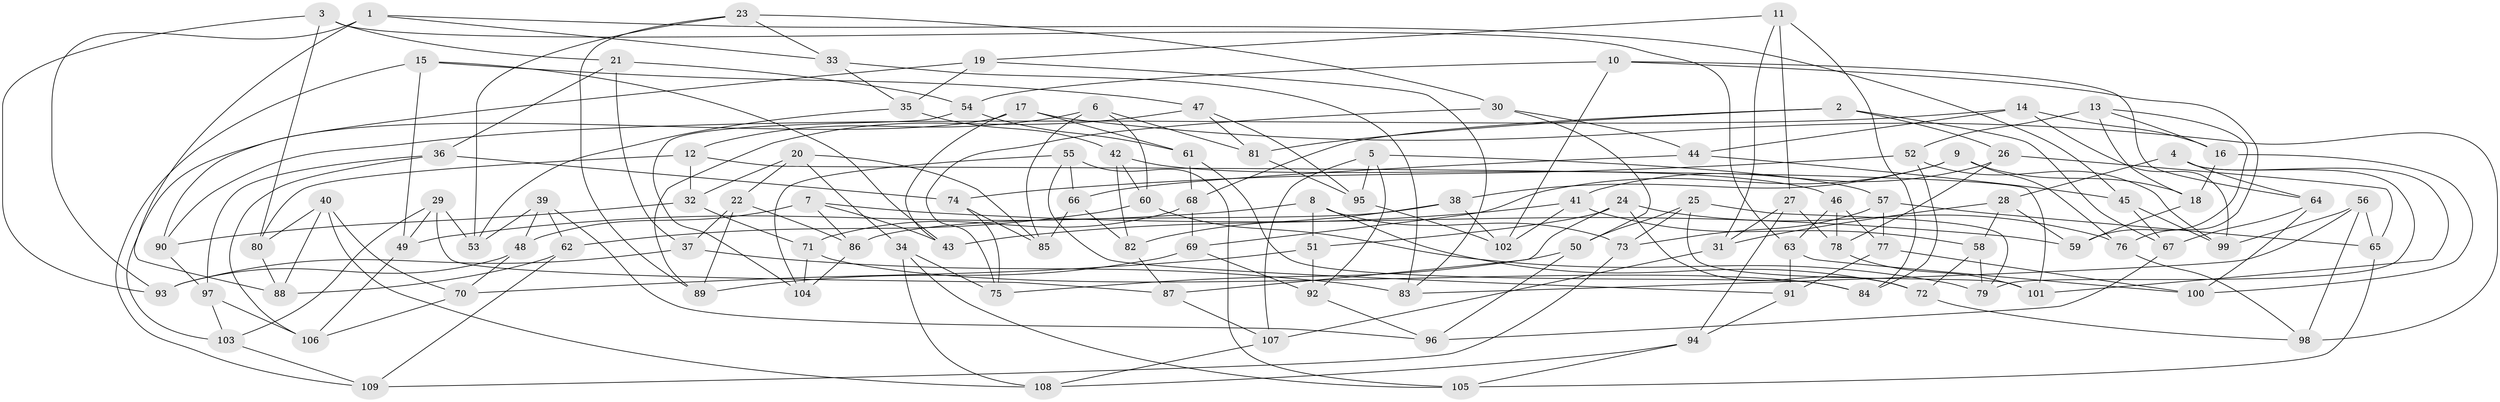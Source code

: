 // coarse degree distribution, {3: 0.14814814814814814, 4: 0.4444444444444444, 5: 0.2037037037037037, 8: 0.07407407407407407, 6: 0.05555555555555555, 12: 0.018518518518518517, 15: 0.018518518518518517, 7: 0.018518518518518517, 9: 0.018518518518518517}
// Generated by graph-tools (version 1.1) at 2025/03/03/04/25 22:03:10]
// undirected, 109 vertices, 218 edges
graph export_dot {
graph [start="1"]
  node [color=gray90,style=filled];
  1;
  2;
  3;
  4;
  5;
  6;
  7;
  8;
  9;
  10;
  11;
  12;
  13;
  14;
  15;
  16;
  17;
  18;
  19;
  20;
  21;
  22;
  23;
  24;
  25;
  26;
  27;
  28;
  29;
  30;
  31;
  32;
  33;
  34;
  35;
  36;
  37;
  38;
  39;
  40;
  41;
  42;
  43;
  44;
  45;
  46;
  47;
  48;
  49;
  50;
  51;
  52;
  53;
  54;
  55;
  56;
  57;
  58;
  59;
  60;
  61;
  62;
  63;
  64;
  65;
  66;
  67;
  68;
  69;
  70;
  71;
  72;
  73;
  74;
  75;
  76;
  77;
  78;
  79;
  80;
  81;
  82;
  83;
  84;
  85;
  86;
  87;
  88;
  89;
  90;
  91;
  92;
  93;
  94;
  95;
  96;
  97;
  98;
  99;
  100;
  101;
  102;
  103;
  104;
  105;
  106;
  107;
  108;
  109;
  1 -- 93;
  1 -- 45;
  1 -- 88;
  1 -- 33;
  2 -- 81;
  2 -- 26;
  2 -- 67;
  2 -- 68;
  3 -- 80;
  3 -- 63;
  3 -- 93;
  3 -- 21;
  4 -- 79;
  4 -- 28;
  4 -- 64;
  4 -- 101;
  5 -- 57;
  5 -- 92;
  5 -- 95;
  5 -- 107;
  6 -- 12;
  6 -- 85;
  6 -- 60;
  6 -- 81;
  7 -- 43;
  7 -- 59;
  7 -- 48;
  7 -- 86;
  8 -- 51;
  8 -- 49;
  8 -- 72;
  8 -- 73;
  9 -- 69;
  9 -- 38;
  9 -- 76;
  9 -- 18;
  10 -- 54;
  10 -- 64;
  10 -- 102;
  10 -- 76;
  11 -- 27;
  11 -- 19;
  11 -- 31;
  11 -- 84;
  12 -- 80;
  12 -- 32;
  12 -- 101;
  13 -- 18;
  13 -- 52;
  13 -- 16;
  13 -- 59;
  14 -- 44;
  14 -- 16;
  14 -- 99;
  14 -- 90;
  15 -- 47;
  15 -- 43;
  15 -- 109;
  15 -- 49;
  16 -- 100;
  16 -- 18;
  17 -- 61;
  17 -- 103;
  17 -- 98;
  17 -- 43;
  18 -- 59;
  19 -- 83;
  19 -- 35;
  19 -- 90;
  20 -- 32;
  20 -- 22;
  20 -- 34;
  20 -- 85;
  21 -- 36;
  21 -- 37;
  21 -- 54;
  22 -- 37;
  22 -- 86;
  22 -- 89;
  23 -- 30;
  23 -- 53;
  23 -- 33;
  23 -- 89;
  24 -- 51;
  24 -- 87;
  24 -- 76;
  24 -- 72;
  25 -- 50;
  25 -- 79;
  25 -- 73;
  25 -- 101;
  26 -- 78;
  26 -- 41;
  26 -- 65;
  27 -- 31;
  27 -- 94;
  27 -- 78;
  28 -- 58;
  28 -- 59;
  28 -- 31;
  29 -- 103;
  29 -- 53;
  29 -- 49;
  29 -- 87;
  30 -- 50;
  30 -- 44;
  30 -- 75;
  31 -- 107;
  32 -- 71;
  32 -- 90;
  33 -- 83;
  33 -- 35;
  34 -- 108;
  34 -- 75;
  34 -- 105;
  35 -- 42;
  35 -- 53;
  36 -- 106;
  36 -- 74;
  36 -- 97;
  37 -- 93;
  37 -- 83;
  38 -- 102;
  38 -- 86;
  38 -- 82;
  39 -- 96;
  39 -- 62;
  39 -- 53;
  39 -- 48;
  40 -- 108;
  40 -- 80;
  40 -- 88;
  40 -- 70;
  41 -- 58;
  41 -- 102;
  41 -- 43;
  42 -- 82;
  42 -- 60;
  42 -- 46;
  44 -- 45;
  44 -- 66;
  45 -- 67;
  45 -- 99;
  46 -- 77;
  46 -- 78;
  46 -- 63;
  47 -- 81;
  47 -- 89;
  47 -- 95;
  48 -- 70;
  48 -- 93;
  49 -- 106;
  50 -- 75;
  50 -- 96;
  51 -- 92;
  51 -- 70;
  52 -- 74;
  52 -- 84;
  52 -- 99;
  54 -- 104;
  54 -- 61;
  55 -- 105;
  55 -- 91;
  55 -- 104;
  55 -- 66;
  56 -- 98;
  56 -- 65;
  56 -- 83;
  56 -- 99;
  57 -- 65;
  57 -- 77;
  57 -- 73;
  58 -- 79;
  58 -- 72;
  60 -- 79;
  60 -- 62;
  61 -- 68;
  61 -- 84;
  62 -- 88;
  62 -- 109;
  63 -- 91;
  63 -- 100;
  64 -- 100;
  64 -- 67;
  65 -- 105;
  66 -- 85;
  66 -- 82;
  67 -- 96;
  68 -- 69;
  68 -- 71;
  69 -- 89;
  69 -- 92;
  70 -- 106;
  71 -- 84;
  71 -- 104;
  72 -- 98;
  73 -- 109;
  74 -- 75;
  74 -- 85;
  76 -- 98;
  77 -- 100;
  77 -- 91;
  78 -- 101;
  80 -- 88;
  81 -- 95;
  82 -- 87;
  86 -- 104;
  87 -- 107;
  90 -- 97;
  91 -- 94;
  92 -- 96;
  94 -- 105;
  94 -- 108;
  95 -- 102;
  97 -- 103;
  97 -- 106;
  103 -- 109;
  107 -- 108;
}
